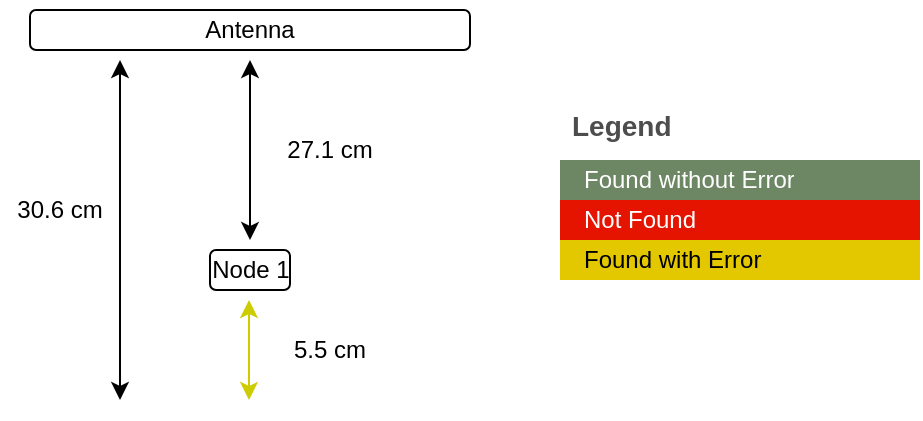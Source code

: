<mxfile version="21.7.5" type="device">
  <diagram name="Page-1" id="LFCv-sM07RL9QCs5LoBt">
    <mxGraphModel dx="1434" dy="836" grid="1" gridSize="10" guides="1" tooltips="1" connect="1" arrows="1" fold="1" page="1" pageScale="1" pageWidth="850" pageHeight="1100" math="0" shadow="0">
      <root>
        <mxCell id="0" />
        <mxCell id="1" parent="0" />
        <mxCell id="w81ejf7eT8TpBvamM4rY-1" value="" style="endArrow=classic;startArrow=classic;html=1;rounded=0;entryX=0.5;entryY=1;entryDx=0;entryDy=0;exitX=0.5;exitY=0;exitDx=0;exitDy=0;fillColor=#d5e8d4;strokeColor=#000000;" edge="1" parent="1" target="w81ejf7eT8TpBvamM4rY-4">
          <mxGeometry width="50" height="50" relative="1" as="geometry">
            <mxPoint x="385" y="320" as="sourcePoint" />
            <mxPoint x="350" y="240" as="targetPoint" />
          </mxGeometry>
        </mxCell>
        <mxCell id="w81ejf7eT8TpBvamM4rY-2" value="" style="group" vertex="1" connectable="0" parent="1">
          <mxGeometry x="275" y="200" width="220" height="30" as="geometry" />
        </mxCell>
        <mxCell id="w81ejf7eT8TpBvamM4rY-3" value="" style="rounded=1;whiteSpace=wrap;html=1;rotation=90;" vertex="1" parent="w81ejf7eT8TpBvamM4rY-2">
          <mxGeometry x="100" y="-95" width="20" height="220" as="geometry" />
        </mxCell>
        <mxCell id="w81ejf7eT8TpBvamM4rY-4" value="Antenna" style="text;html=1;strokeColor=none;fillColor=none;align=center;verticalAlign=middle;whiteSpace=wrap;rounded=0;" vertex="1" parent="w81ejf7eT8TpBvamM4rY-2">
          <mxGeometry x="80" width="60" height="30" as="geometry" />
        </mxCell>
        <mxCell id="w81ejf7eT8TpBvamM4rY-5" value="27.1 cm" style="text;html=1;strokeColor=none;fillColor=none;align=center;verticalAlign=middle;whiteSpace=wrap;rounded=0;" vertex="1" parent="1">
          <mxGeometry x="395" y="260" width="60" height="30" as="geometry" />
        </mxCell>
        <mxCell id="w81ejf7eT8TpBvamM4rY-6" value="" style="endArrow=classic;startArrow=classic;html=1;rounded=0;strokeColor=#CCCC00;" edge="1" parent="1">
          <mxGeometry width="50" height="50" relative="1" as="geometry">
            <mxPoint x="384.5" y="400" as="sourcePoint" />
            <mxPoint x="384.5" y="350" as="targetPoint" />
          </mxGeometry>
        </mxCell>
        <mxCell id="w81ejf7eT8TpBvamM4rY-7" value="5.5 cm" style="text;html=1;strokeColor=none;fillColor=none;align=center;verticalAlign=middle;whiteSpace=wrap;rounded=0;" vertex="1" parent="1">
          <mxGeometry x="395" y="360" width="60" height="30" as="geometry" />
        </mxCell>
        <mxCell id="w81ejf7eT8TpBvamM4rY-8" value="" style="endArrow=classic;startArrow=classic;html=1;rounded=0;" edge="1" parent="1">
          <mxGeometry width="50" height="50" relative="1" as="geometry">
            <mxPoint x="320" y="400" as="sourcePoint" />
            <mxPoint x="320" y="230" as="targetPoint" />
          </mxGeometry>
        </mxCell>
        <mxCell id="w81ejf7eT8TpBvamM4rY-9" value="30.6 cm" style="text;html=1;strokeColor=none;fillColor=none;align=center;verticalAlign=middle;whiteSpace=wrap;rounded=0;" vertex="1" parent="1">
          <mxGeometry x="260" y="290" width="60" height="30" as="geometry" />
        </mxCell>
        <mxCell id="w81ejf7eT8TpBvamM4rY-10" value="Legend" style="shape=table;startSize=30;container=1;collapsible=0;childLayout=tableLayout;fontSize=14;align=left;verticalAlign=top;fillColor=none;strokeColor=none;fontColor=#4D4D4D;fontStyle=1;spacingLeft=6;spacing=0;resizable=0;" vertex="1" parent="1">
          <mxGeometry x="540" y="250" width="180" height="90" as="geometry" />
        </mxCell>
        <mxCell id="w81ejf7eT8TpBvamM4rY-11" value="" style="shape=tableRow;horizontal=0;startSize=0;swimlaneHead=0;swimlaneBody=0;strokeColor=inherit;top=0;left=0;bottom=0;right=0;collapsible=0;dropTarget=0;fillColor=none;points=[[0,0.5],[1,0.5]];portConstraint=eastwest;fontSize=12;" vertex="1" parent="w81ejf7eT8TpBvamM4rY-10">
          <mxGeometry y="30" width="180" height="20" as="geometry" />
        </mxCell>
        <mxCell id="w81ejf7eT8TpBvamM4rY-12" value="Found without Error" style="shape=partialRectangle;html=1;whiteSpace=wrap;connectable=0;strokeColor=#3A5431;overflow=hidden;fillColor=#6d8764;top=0;left=0;bottom=0;right=0;pointerEvents=1;fontSize=12;align=left;fontColor=#ffffff;spacingLeft=10;spacingRight=4;" vertex="1" parent="w81ejf7eT8TpBvamM4rY-11">
          <mxGeometry width="180" height="20" as="geometry">
            <mxRectangle width="180" height="20" as="alternateBounds" />
          </mxGeometry>
        </mxCell>
        <mxCell id="w81ejf7eT8TpBvamM4rY-13" value="" style="shape=tableRow;horizontal=0;startSize=0;swimlaneHead=0;swimlaneBody=0;strokeColor=inherit;top=0;left=0;bottom=0;right=0;collapsible=0;dropTarget=0;fillColor=none;points=[[0,0.5],[1,0.5]];portConstraint=eastwest;fontSize=12;" vertex="1" parent="w81ejf7eT8TpBvamM4rY-10">
          <mxGeometry y="50" width="180" height="20" as="geometry" />
        </mxCell>
        <mxCell id="w81ejf7eT8TpBvamM4rY-14" value="Not Found" style="shape=partialRectangle;html=1;whiteSpace=wrap;connectable=0;strokeColor=#B20000;overflow=hidden;fillColor=#e51400;top=0;left=0;bottom=0;right=0;pointerEvents=1;fontSize=12;align=left;fontColor=#ffffff;spacingLeft=10;spacingRight=4;" vertex="1" parent="w81ejf7eT8TpBvamM4rY-13">
          <mxGeometry width="180" height="20" as="geometry">
            <mxRectangle width="180" height="20" as="alternateBounds" />
          </mxGeometry>
        </mxCell>
        <mxCell id="w81ejf7eT8TpBvamM4rY-15" value="" style="shape=tableRow;horizontal=0;startSize=0;swimlaneHead=0;swimlaneBody=0;strokeColor=#B09500;top=0;left=0;bottom=0;right=0;collapsible=0;dropTarget=0;fillColor=#e3c800;points=[[0,0.5],[1,0.5]];portConstraint=eastwest;fontSize=12;fontColor=#000000;" vertex="1" parent="w81ejf7eT8TpBvamM4rY-10">
          <mxGeometry y="70" width="180" height="20" as="geometry" />
        </mxCell>
        <mxCell id="w81ejf7eT8TpBvamM4rY-16" value="Found with Error" style="shape=partialRectangle;html=1;whiteSpace=wrap;connectable=0;strokeColor=#B09500;overflow=hidden;fillColor=#e3c800;top=0;left=0;bottom=0;right=0;pointerEvents=1;fontSize=12;align=left;fontColor=#000000;spacingLeft=10;spacingRight=4;" vertex="1" parent="w81ejf7eT8TpBvamM4rY-15">
          <mxGeometry width="180" height="20" as="geometry">
            <mxRectangle width="180" height="20" as="alternateBounds" />
          </mxGeometry>
        </mxCell>
        <mxCell id="w81ejf7eT8TpBvamM4rY-17" value="" style="group" vertex="1" connectable="0" parent="1">
          <mxGeometry x="352.5" y="320" width="65" height="30" as="geometry" />
        </mxCell>
        <mxCell id="w81ejf7eT8TpBvamM4rY-18" value="" style="rounded=1;whiteSpace=wrap;html=1;" vertex="1" parent="w81ejf7eT8TpBvamM4rY-17">
          <mxGeometry x="12.5" y="5" width="40" height="20" as="geometry" />
        </mxCell>
        <mxCell id="w81ejf7eT8TpBvamM4rY-19" value="Node 1" style="text;html=1;strokeColor=none;fillColor=none;align=center;verticalAlign=middle;whiteSpace=wrap;rounded=0;" vertex="1" parent="w81ejf7eT8TpBvamM4rY-17">
          <mxGeometry width="65" height="30" as="geometry" />
        </mxCell>
      </root>
    </mxGraphModel>
  </diagram>
</mxfile>
